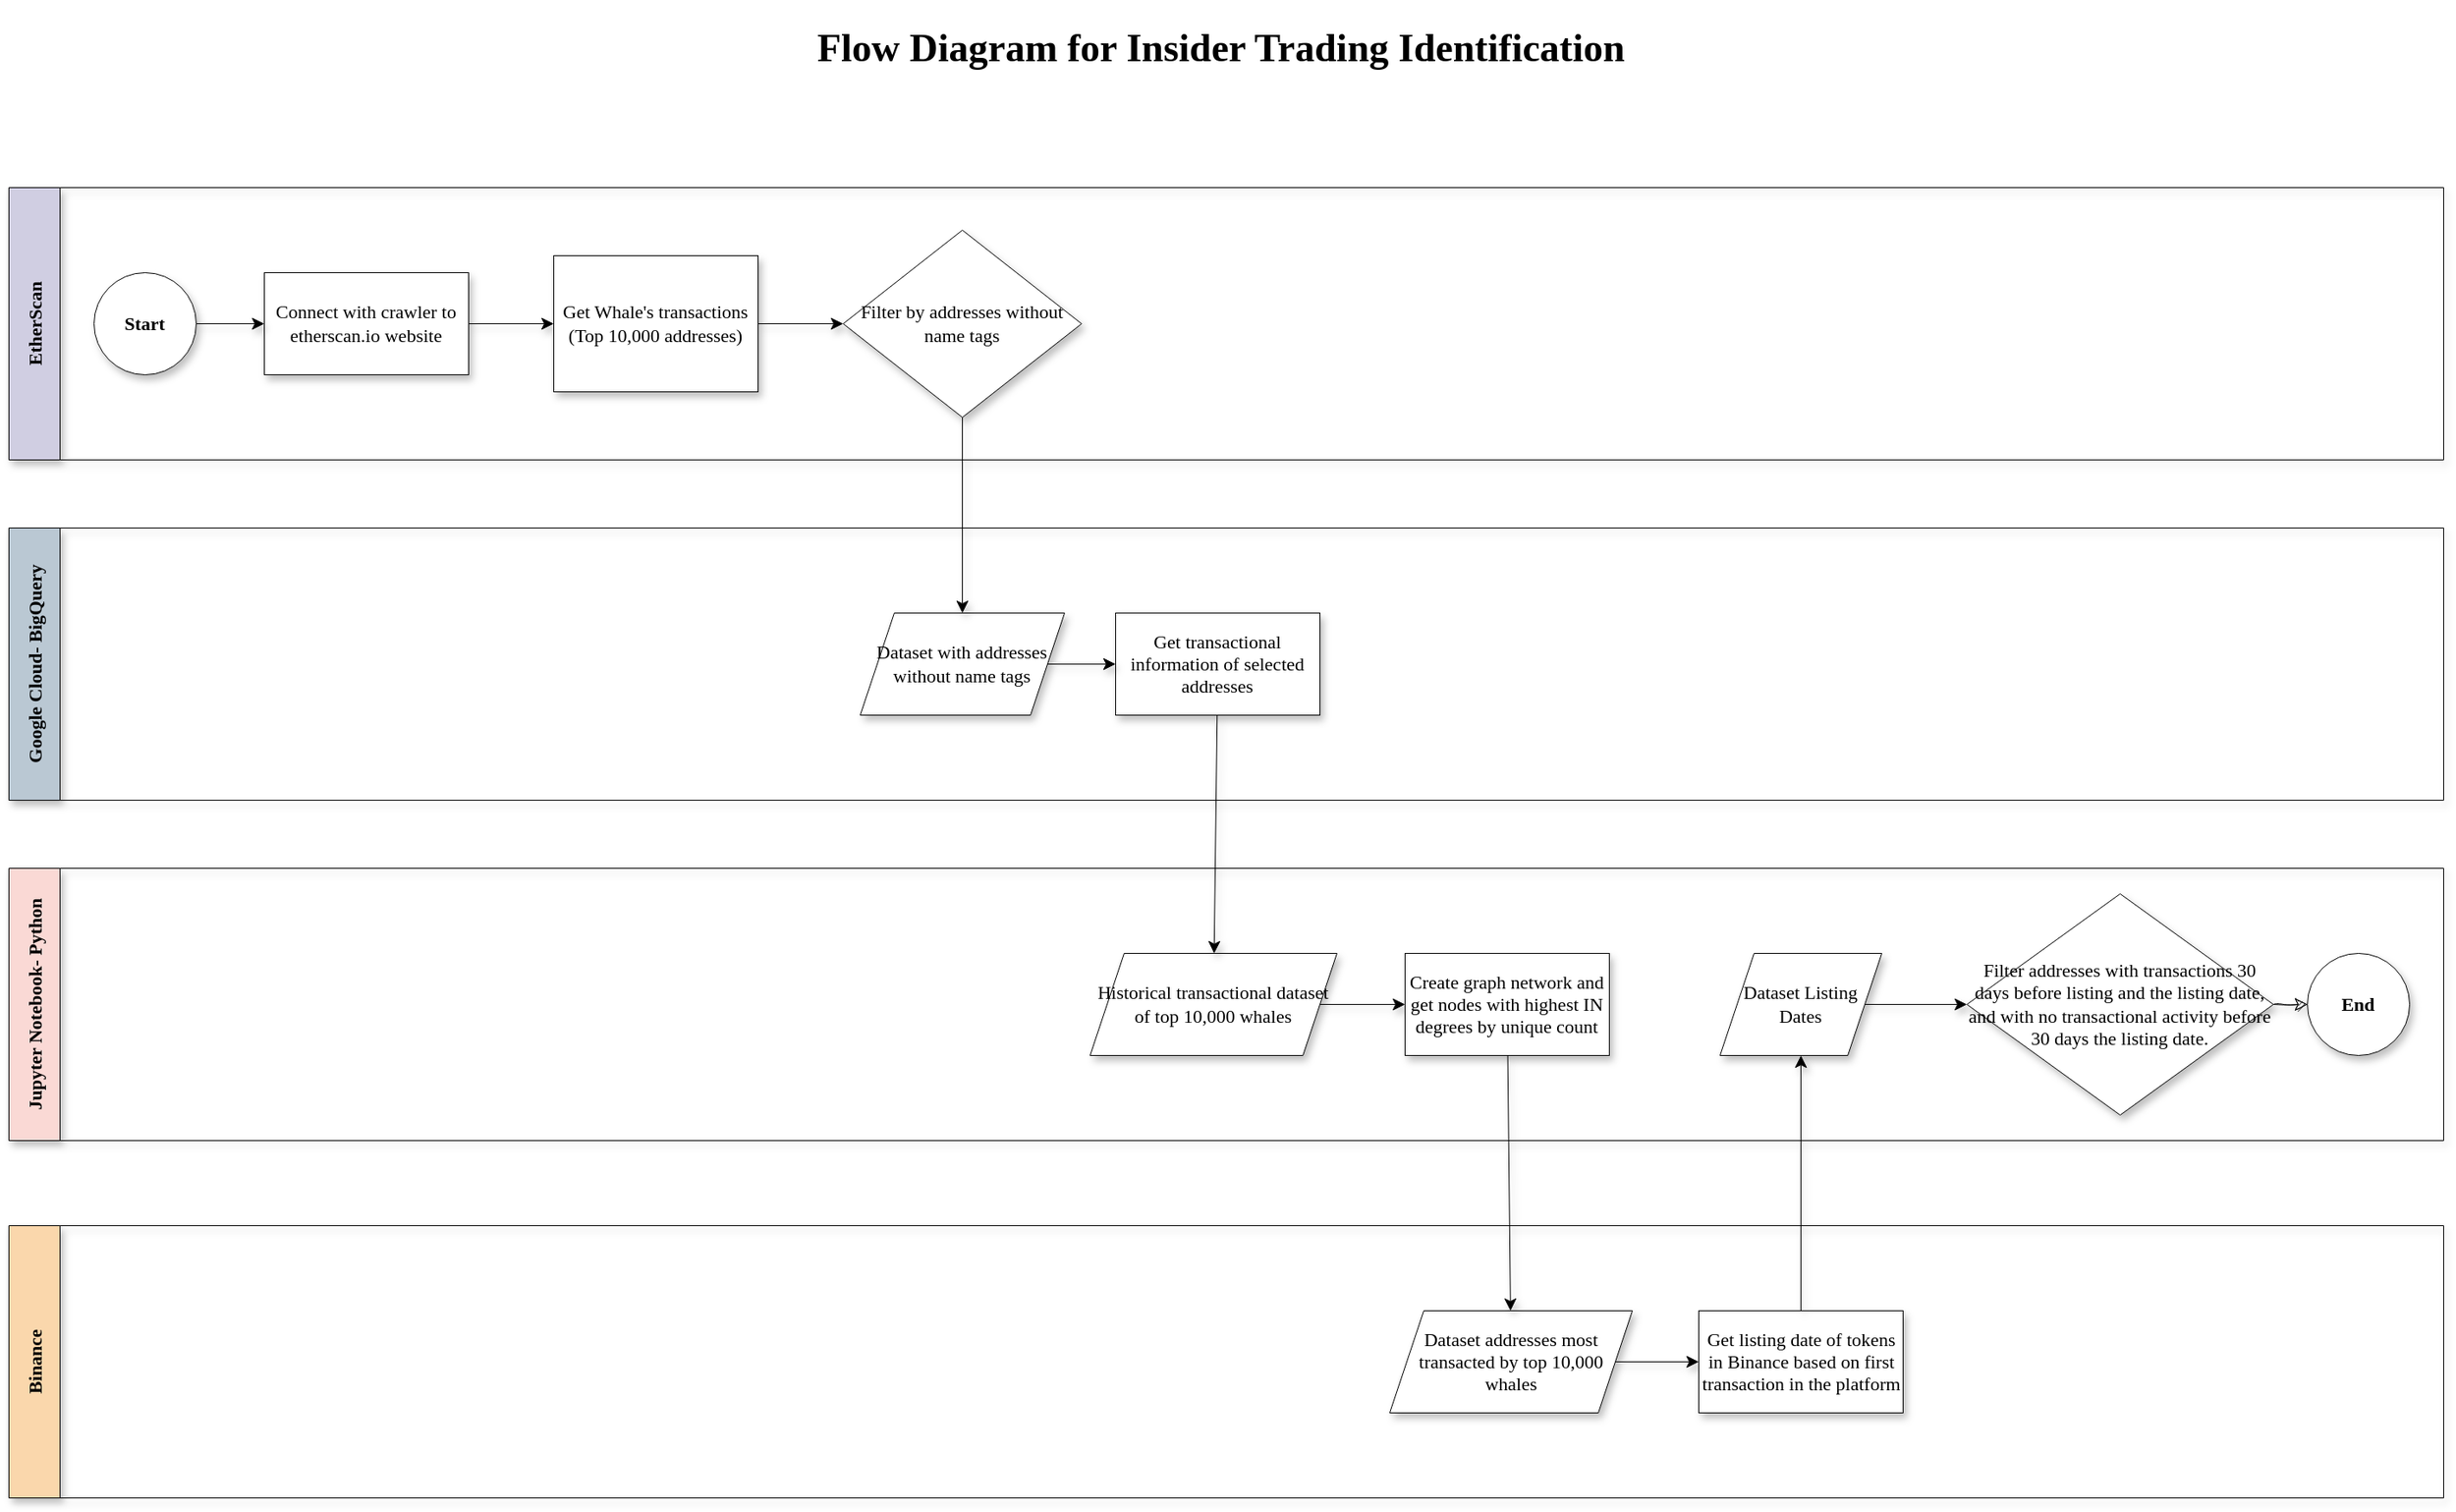 <mxfile>
    <diagram id="gb0O3ZrOsDebWWB2hDiF" name="Page-1">
        <mxGraphModel dx="1003" dy="745" grid="1" gridSize="10" guides="1" tooltips="1" connect="1" arrows="1" fold="1" page="1" pageScale="1" pageWidth="1654" pageHeight="1169" math="0" shadow="0">
            <root>
                <mxCell id="0"/>
                <mxCell id="1" parent="0"/>
                <mxCell id="2" value="Google Cloud- BigQuery" style="swimlane;horizontal=0;fillColor=#bac8d3;strokeColor=#000000;startSize=30;fontSize=11;fontFamily=Times New Roman;strokeWidth=0.5;sketch=0;shadow=1;" parent="1" vertex="1">
                    <mxGeometry x="112" y="340" width="1430" height="160" as="geometry"/>
                </mxCell>
                <mxCell id="3" value="Get transactional information of selected addresses" style="rounded=0;whiteSpace=wrap;html=1;fontSize=11;fontFamily=Times New Roman;strokeWidth=0.5;strokeColor=#000000;sketch=0;shadow=1;" parent="2" vertex="1">
                    <mxGeometry x="650" y="50" width="120" height="60" as="geometry"/>
                </mxCell>
                <mxCell id="18" style="edgeStyle=none;html=1;exitX=1;exitY=0.5;exitDx=0;exitDy=0;entryX=0;entryY=0.5;entryDx=0;entryDy=0;fontSize=11;fontFamily=Times New Roman;strokeWidth=0.5;strokeColor=#000000;sketch=0;shadow=1;" parent="2" source="16" target="3" edge="1">
                    <mxGeometry relative="1" as="geometry"/>
                </mxCell>
                <mxCell id="16" value="Dataset with addresses without name tags" style="shape=parallelogram;perimeter=parallelogramPerimeter;whiteSpace=wrap;html=1;fixedSize=1;rounded=0;fontSize=11;fontFamily=Times New Roman;strokeWidth=0.5;strokeColor=#000000;sketch=0;shadow=1;" parent="2" vertex="1">
                    <mxGeometry x="500" y="50" width="120" height="60" as="geometry"/>
                </mxCell>
                <mxCell id="4" value="EtherScan" style="swimlane;horizontal=0;fillColor=#d0cee2;strokeColor=#000000;startSize=30;fontSize=11;fontFamily=Times New Roman;strokeWidth=0.5;sketch=0;shadow=1;" parent="1" vertex="1">
                    <mxGeometry x="112" y="140" width="1430" height="160" as="geometry"/>
                </mxCell>
                <mxCell id="7" value="" style="edgeStyle=none;html=1;fontSize=11;fontFamily=Times New Roman;strokeWidth=0.5;strokeColor=#000000;sketch=0;shadow=1;" parent="4" source="5" target="6" edge="1">
                    <mxGeometry relative="1" as="geometry"/>
                </mxCell>
                <mxCell id="5" value="Connect with crawler to etherscan.io website" style="rounded=0;whiteSpace=wrap;html=1;fontSize=11;fontFamily=Times New Roman;strokeWidth=0.5;strokeColor=#000000;sketch=0;shadow=1;" parent="4" vertex="1">
                    <mxGeometry x="150" y="50" width="120" height="60" as="geometry"/>
                </mxCell>
                <mxCell id="15" value="" style="edgeStyle=none;html=1;fontSize=11;fontFamily=Times New Roman;strokeWidth=0.5;strokeColor=#000000;sketch=0;shadow=1;" parent="4" source="6" target="14" edge="1">
                    <mxGeometry relative="1" as="geometry"/>
                </mxCell>
                <mxCell id="6" value="Get Whale's transactions (Top 10,000 addresses)" style="rounded=0;whiteSpace=wrap;html=1;fontSize=11;fontFamily=Times New Roman;strokeWidth=0.5;strokeColor=#000000;sketch=0;shadow=1;" parent="4" vertex="1">
                    <mxGeometry x="320" y="40" width="120" height="80" as="geometry"/>
                </mxCell>
                <mxCell id="10" style="edgeStyle=none;html=1;exitX=1;exitY=0.5;exitDx=0;exitDy=0;entryX=0;entryY=0.5;entryDx=0;entryDy=0;fontSize=11;fontFamily=Times New Roman;strokeWidth=0.5;strokeColor=#000000;sketch=0;shadow=1;" parent="4" source="9" target="5" edge="1">
                    <mxGeometry relative="1" as="geometry"/>
                </mxCell>
                <mxCell id="9" value="Start" style="ellipse;whiteSpace=wrap;html=1;aspect=fixed;fontSize=11;fontStyle=1;fontFamily=Times New Roman;strokeWidth=0.5;strokeColor=#000000;sketch=0;shadow=1;" parent="4" vertex="1">
                    <mxGeometry x="50" y="50" width="60" height="60" as="geometry"/>
                </mxCell>
                <mxCell id="14" value="Filter by addresses without name tags" style="rhombus;whiteSpace=wrap;html=1;rounded=0;fontSize=11;fontFamily=Times New Roman;strokeWidth=0.5;strokeColor=#000000;sketch=0;shadow=1;" parent="4" vertex="1">
                    <mxGeometry x="490" y="25" width="140" height="110" as="geometry"/>
                </mxCell>
                <mxCell id="17" value="" style="edgeStyle=none;html=1;fontSize=11;fontFamily=Times New Roman;strokeWidth=0.5;strokeColor=#000000;sketch=0;shadow=1;" parent="1" source="14" target="16" edge="1">
                    <mxGeometry relative="1" as="geometry"/>
                </mxCell>
                <mxCell id="21" value="Jupyter Notebook- Python" style="swimlane;horizontal=0;fillColor=#fad9d5;strokeColor=#000000;startSize=30;fontSize=11;fontFamily=Times New Roman;strokeWidth=0.5;sketch=0;shadow=1;" parent="1" vertex="1">
                    <mxGeometry x="112" y="540" width="1430" height="160" as="geometry"/>
                </mxCell>
                <mxCell id="22" value="" style="edgeStyle=none;html=1;fontSize=10;" parent="21" edge="1">
                    <mxGeometry relative="1" as="geometry">
                        <mxPoint x="860" y="80" as="targetPoint"/>
                    </mxGeometry>
                </mxCell>
                <mxCell id="24" style="edgeStyle=none;html=1;exitX=1;exitY=0.5;exitDx=0;exitDy=0;entryX=0;entryY=0.5;entryDx=0;entryDy=0;fontSize=10;" parent="21" edge="1">
                    <mxGeometry relative="1" as="geometry">
                        <mxPoint x="650" y="80" as="targetPoint"/>
                    </mxGeometry>
                </mxCell>
                <mxCell id="28" value="" style="edgeStyle=none;html=1;fontSize=11;fontFamily=Times New Roman;strokeWidth=0.5;strokeColor=#000000;sketch=0;shadow=1;" parent="21" source="19" target="27" edge="1">
                    <mxGeometry relative="1" as="geometry"/>
                </mxCell>
                <mxCell id="19" value="Historical transactional dataset of top 10,000 whales" style="shape=parallelogram;perimeter=parallelogramPerimeter;whiteSpace=wrap;html=1;fixedSize=1;rounded=0;sketch=0;fontSize=11;fontFamily=Times New Roman;strokeWidth=0.5;strokeColor=#000000;shadow=1;" parent="21" vertex="1">
                    <mxGeometry x="635" y="50" width="145" height="60" as="geometry"/>
                </mxCell>
                <mxCell id="27" value="Create graph network and get nodes with highest IN degrees by unique count" style="whiteSpace=wrap;html=1;rounded=0;sketch=0;fontSize=11;fontFamily=Times New Roman;strokeWidth=0.5;strokeColor=#000000;shadow=1;" parent="21" vertex="1">
                    <mxGeometry x="820" y="50" width="120" height="60" as="geometry"/>
                </mxCell>
                <mxCell id="46" value="" style="edgeStyle=none;html=1;fontSize=11;fontFamily=Times New Roman;strokeWidth=0.5;strokeColor=#000000;sketch=0;shadow=1;" parent="21" source="41" target="45" edge="1">
                    <mxGeometry relative="1" as="geometry"/>
                </mxCell>
                <mxCell id="41" value="Dataset Listing Dates" style="shape=parallelogram;perimeter=parallelogramPerimeter;whiteSpace=wrap;html=1;fixedSize=1;rounded=0;sketch=0;fontSize=11;fontFamily=Times New Roman;strokeWidth=0.5;strokeColor=#000000;shadow=1;" parent="21" vertex="1">
                    <mxGeometry x="1005" y="50" width="95" height="60" as="geometry"/>
                </mxCell>
                <mxCell id="48" value="" style="edgeStyle=none;sketch=1;html=1;shadow=1;fontFamily=Times New Roman;fontSize=11;strokeColor=#000000;strokeWidth=0.5;" parent="21" source="45" target="47" edge="1">
                    <mxGeometry relative="1" as="geometry"/>
                </mxCell>
                <mxCell id="45" value="&lt;div&gt;&lt;span&gt;Filter addresses with transactions 30 days before listing and the listing date, and with no transactional activity before 30 days the listing date.&lt;/span&gt;&lt;/div&gt;" style="rhombus;rounded=0;sketch=0;fontSize=11;whiteSpace=wrap;html=1;fontFamily=Times New Roman;spacing=2;verticalAlign=middle;horizontal=1;labelBorderColor=none;labelBackgroundColor=none;align=center;fontStyle=0;strokeWidth=0.5;strokeColor=#000000;shadow=1;" parent="21" vertex="1">
                    <mxGeometry x="1150" y="15" width="180" height="130" as="geometry"/>
                </mxCell>
                <mxCell id="47" value="End" style="ellipse;whiteSpace=wrap;html=1;fontSize=11;fontFamily=Times New Roman;strokeColor=#000000;rounded=0;sketch=0;spacing=2;labelBorderColor=none;labelBackgroundColor=none;fontStyle=1;strokeWidth=0.5;shadow=1;" parent="21" vertex="1">
                    <mxGeometry x="1350" y="50" width="60" height="60" as="geometry"/>
                </mxCell>
                <mxCell id="20" value="" style="edgeStyle=none;html=1;fontSize=11;fontFamily=Times New Roman;strokeWidth=0.5;strokeColor=#000000;sketch=0;shadow=1;" parent="1" source="3" target="19" edge="1">
                    <mxGeometry relative="1" as="geometry"/>
                </mxCell>
                <mxCell id="29" value="Binance" style="swimlane;horizontal=0;fillColor=#fad7ac;strokeColor=#000000;startSize=30;fontSize=11;fontFamily=Times New Roman;strokeWidth=0.5;sketch=0;shadow=1;" parent="1" vertex="1">
                    <mxGeometry x="112" y="750" width="1430" height="160" as="geometry"/>
                </mxCell>
                <mxCell id="30" value="" style="edgeStyle=none;html=1;fontSize=10;" parent="29" edge="1">
                    <mxGeometry relative="1" as="geometry">
                        <mxPoint x="860" y="80" as="targetPoint"/>
                    </mxGeometry>
                </mxCell>
                <mxCell id="31" style="edgeStyle=none;html=1;exitX=1;exitY=0.5;exitDx=0;exitDy=0;entryX=0;entryY=0.5;entryDx=0;entryDy=0;fontSize=10;" parent="29" edge="1">
                    <mxGeometry relative="1" as="geometry">
                        <mxPoint x="650" y="80" as="targetPoint"/>
                    </mxGeometry>
                </mxCell>
                <mxCell id="40" value="" style="edgeStyle=none;html=1;fontSize=11;fontFamily=Times New Roman;strokeWidth=0.5;strokeColor=#000000;sketch=0;shadow=1;" parent="29" source="35" target="39" edge="1">
                    <mxGeometry relative="1" as="geometry"/>
                </mxCell>
                <mxCell id="35" value="Dataset addresses most transacted by top 10,000 whales" style="shape=parallelogram;perimeter=parallelogramPerimeter;whiteSpace=wrap;html=1;fixedSize=1;rounded=0;sketch=0;fontSize=11;fontFamily=Times New Roman;strokeWidth=0.5;strokeColor=#000000;shadow=1;" parent="29" vertex="1">
                    <mxGeometry x="811" y="50" width="142.5" height="60" as="geometry"/>
                </mxCell>
                <mxCell id="39" value="Get listing date of tokens in Binance based on first transaction in the platform" style="whiteSpace=wrap;html=1;rounded=0;sketch=0;fontSize=11;fontFamily=Times New Roman;strokeWidth=0.5;strokeColor=#000000;shadow=1;" parent="29" vertex="1">
                    <mxGeometry x="992.5" y="50" width="120" height="60" as="geometry"/>
                </mxCell>
                <mxCell id="36" value="" style="edgeStyle=none;html=1;fontSize=11;fontFamily=Times New Roman;strokeWidth=0.5;strokeColor=#000000;sketch=0;shadow=1;" parent="1" source="27" target="35" edge="1">
                    <mxGeometry relative="1" as="geometry"/>
                </mxCell>
                <mxCell id="42" value="" style="edgeStyle=none;html=1;fontSize=11;fontFamily=Times New Roman;strokeWidth=0.5;strokeColor=#000000;sketch=0;shadow=1;" parent="1" source="39" target="41" edge="1">
                    <mxGeometry relative="1" as="geometry"/>
                </mxCell>
                <mxCell id="49" value="&lt;h1 style=&quot;font-size: 23px&quot;&gt;Flow Diagram for Insider Trading Identification&amp;nbsp;&lt;/h1&gt;" style="text;html=1;strokeColor=none;fillColor=none;spacing=5;spacingTop=-20;whiteSpace=wrap;overflow=hidden;rounded=0;shadow=1;labelBackgroundColor=none;labelBorderColor=none;sketch=0;fontFamily=Times New Roman;fontSize=23;align=center;" parent="1" vertex="1">
                    <mxGeometry x="512" y="40" width="630" height="40" as="geometry"/>
                </mxCell>
            </root>
        </mxGraphModel>
    </diagram>
</mxfile>